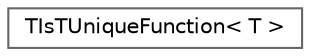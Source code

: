 digraph "Graphical Class Hierarchy"
{
 // INTERACTIVE_SVG=YES
 // LATEX_PDF_SIZE
  bgcolor="transparent";
  edge [fontname=Helvetica,fontsize=10,labelfontname=Helvetica,labelfontsize=10];
  node [fontname=Helvetica,fontsize=10,shape=box,height=0.2,width=0.4];
  rankdir="LR";
  Node0 [id="Node000000",label="TIsTUniqueFunction\< T \>",height=0.2,width=0.4,color="grey40", fillcolor="white", style="filled",URL="$d4/de0/structTIsTUniqueFunction.html",tooltip="Traits class which checks if T is a TFunction<> type."];
}
